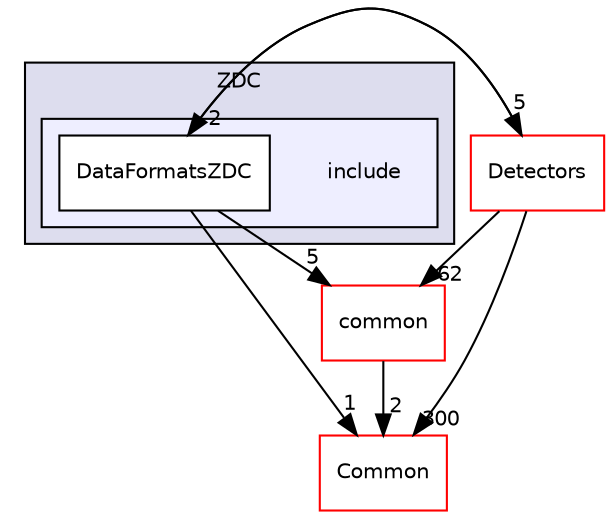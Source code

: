 digraph "/home/travis/build/AliceO2Group/AliceO2/DataFormats/Detectors/ZDC/include" {
  bgcolor=transparent;
  compound=true
  node [ fontsize="10", fontname="Helvetica"];
  edge [ labelfontsize="10", labelfontname="Helvetica"];
  subgraph clusterdir_b6eb3a833d010b8ef0c8524bb0dfb6b1 {
    graph [ bgcolor="#ddddee", pencolor="black", label="ZDC" fontname="Helvetica", fontsize="10", URL="dir_b6eb3a833d010b8ef0c8524bb0dfb6b1.html"]
  subgraph clusterdir_64d738a0161f08f47d3d8d07e1b435f8 {
    graph [ bgcolor="#eeeeff", pencolor="black", label="" URL="dir_64d738a0161f08f47d3d8d07e1b435f8.html"];
    dir_64d738a0161f08f47d3d8d07e1b435f8 [shape=plaintext label="include"];
    dir_a4e4bab9cf6a2c7a75d5d137e4b1b41f [shape=box label="DataFormatsZDC" color="black" fillcolor="white" style="filled" URL="dir_a4e4bab9cf6a2c7a75d5d137e4b1b41f.html"];
  }
  }
  dir_4ab6b4cc6a7edbff49100e9123df213f [shape=box label="Common" color="red" URL="dir_4ab6b4cc6a7edbff49100e9123df213f.html"];
  dir_051dca18e802f8e9474f2e30d29c04e0 [shape=box label="Detectors" color="red" URL="dir_051dca18e802f8e9474f2e30d29c04e0.html"];
  dir_7924ba4398ae4560cd37376e44666c6d [shape=box label="common" color="red" URL="dir_7924ba4398ae4560cd37376e44666c6d.html"];
  dir_a4e4bab9cf6a2c7a75d5d137e4b1b41f->dir_4ab6b4cc6a7edbff49100e9123df213f [headlabel="1", labeldistance=1.5 headhref="dir_000204_000032.html"];
  dir_a4e4bab9cf6a2c7a75d5d137e4b1b41f->dir_051dca18e802f8e9474f2e30d29c04e0 [headlabel="5", labeldistance=1.5 headhref="dir_000204_000044.html"];
  dir_a4e4bab9cf6a2c7a75d5d137e4b1b41f->dir_7924ba4398ae4560cd37376e44666c6d [headlabel="5", labeldistance=1.5 headhref="dir_000204_000086.html"];
  dir_051dca18e802f8e9474f2e30d29c04e0->dir_a4e4bab9cf6a2c7a75d5d137e4b1b41f [headlabel="2", labeldistance=1.5 headhref="dir_000044_000204.html"];
  dir_051dca18e802f8e9474f2e30d29c04e0->dir_4ab6b4cc6a7edbff49100e9123df213f [headlabel="300", labeldistance=1.5 headhref="dir_000044_000032.html"];
  dir_051dca18e802f8e9474f2e30d29c04e0->dir_7924ba4398ae4560cd37376e44666c6d [headlabel="62", labeldistance=1.5 headhref="dir_000044_000086.html"];
  dir_7924ba4398ae4560cd37376e44666c6d->dir_4ab6b4cc6a7edbff49100e9123df213f [headlabel="2", labeldistance=1.5 headhref="dir_000086_000032.html"];
}
